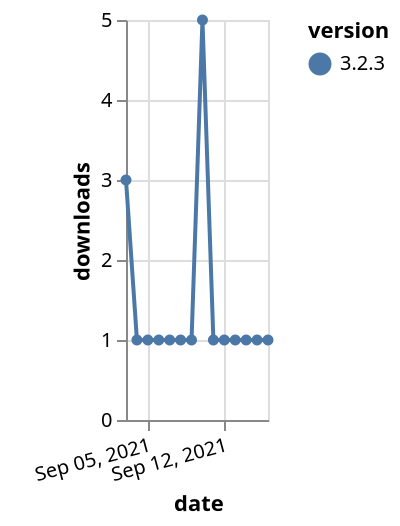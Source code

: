 {"$schema": "https://vega.github.io/schema/vega-lite/v5.json", "description": "A simple bar chart with embedded data.", "data": {"values": [{"date": "2021-09-03", "total": 490, "delta": 3, "version": "3.2.3"}, {"date": "2021-09-04", "total": 491, "delta": 1, "version": "3.2.3"}, {"date": "2021-09-05", "total": 492, "delta": 1, "version": "3.2.3"}, {"date": "2021-09-06", "total": 493, "delta": 1, "version": "3.2.3"}, {"date": "2021-09-07", "total": 494, "delta": 1, "version": "3.2.3"}, {"date": "2021-09-08", "total": 495, "delta": 1, "version": "3.2.3"}, {"date": "2021-09-09", "total": 496, "delta": 1, "version": "3.2.3"}, {"date": "2021-09-10", "total": 501, "delta": 5, "version": "3.2.3"}, {"date": "2021-09-11", "total": 502, "delta": 1, "version": "3.2.3"}, {"date": "2021-09-12", "total": 503, "delta": 1, "version": "3.2.3"}, {"date": "2021-09-13", "total": 504, "delta": 1, "version": "3.2.3"}, {"date": "2021-09-14", "total": 505, "delta": 1, "version": "3.2.3"}, {"date": "2021-09-15", "total": 506, "delta": 1, "version": "3.2.3"}, {"date": "2021-09-16", "total": 507, "delta": 1, "version": "3.2.3"}]}, "width": "container", "mark": {"type": "line", "point": {"filled": true}}, "encoding": {"x": {"field": "date", "type": "temporal", "timeUnit": "yearmonthdate", "title": "date", "axis": {"labelAngle": -15}}, "y": {"field": "delta", "type": "quantitative", "title": "downloads"}, "color": {"field": "version", "type": "nominal"}, "tooltip": {"field": "delta"}}}